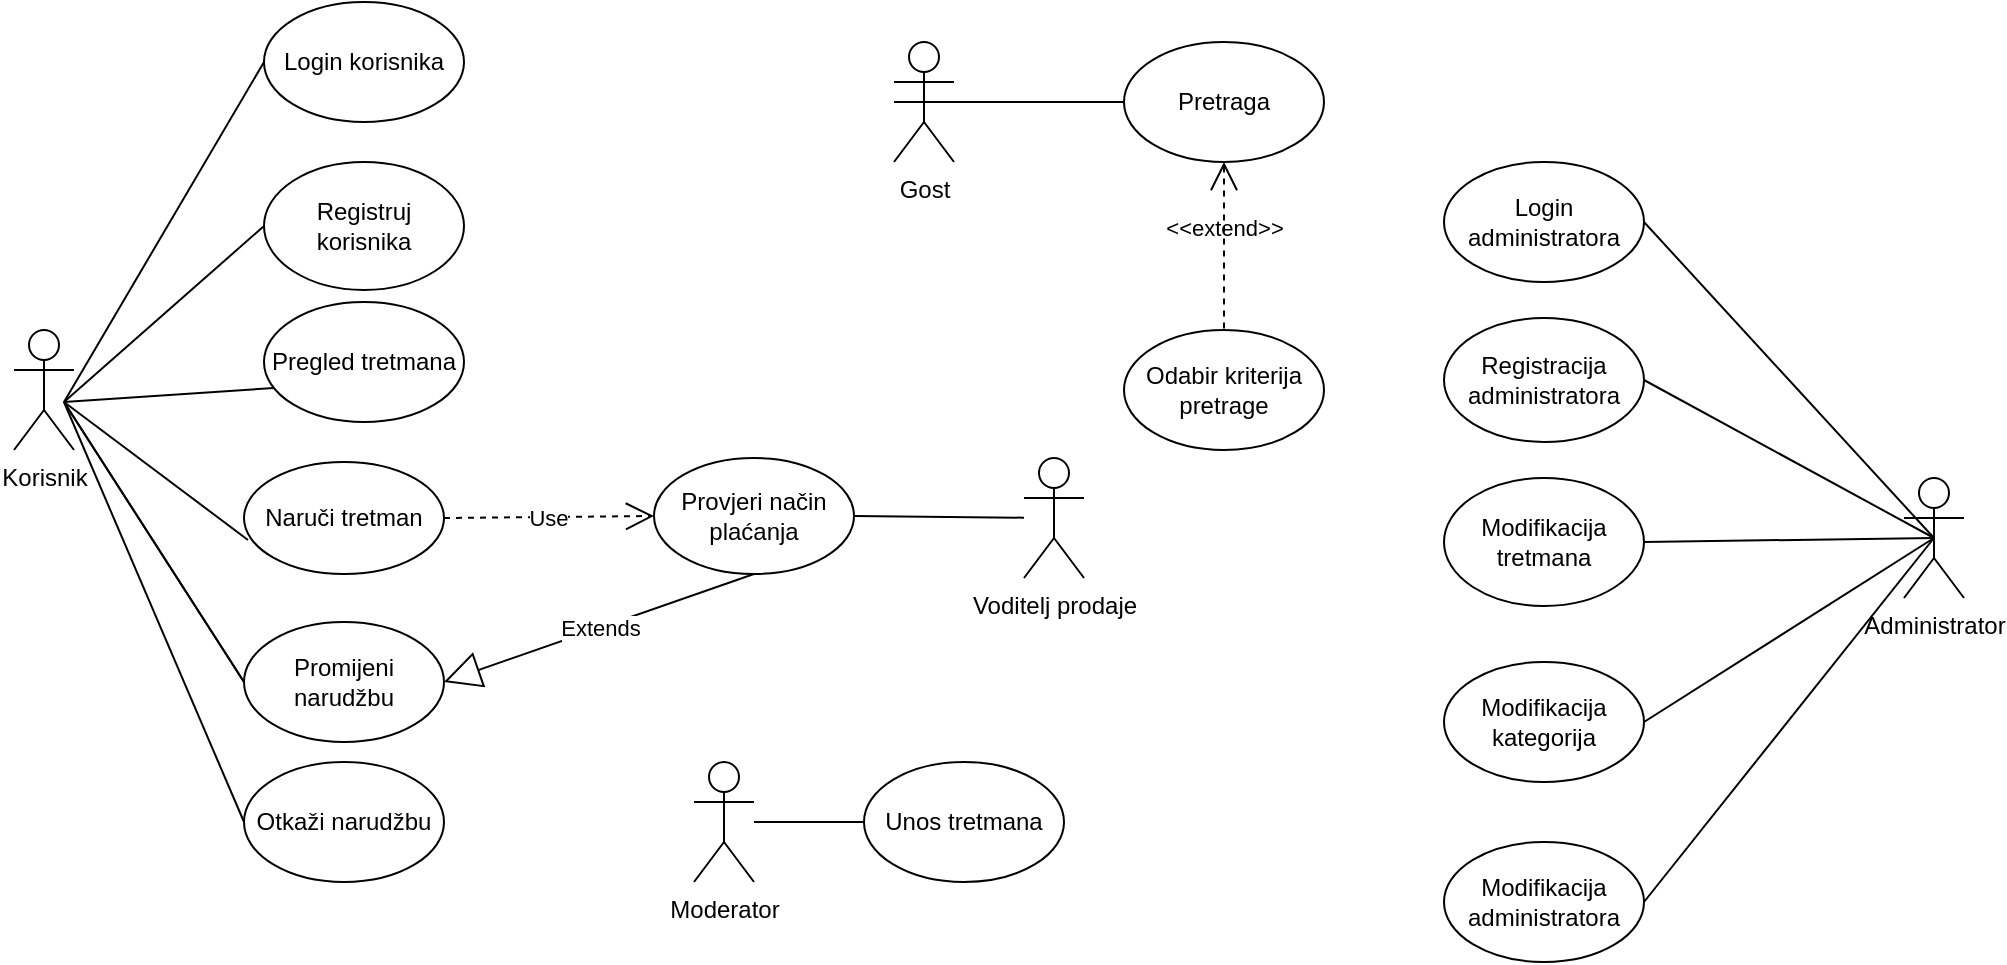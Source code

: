 <mxfile version="10.6.7" type="device"><diagram id="JMH6qlrVqYhzeNVvLo1p" name="Page-1"><mxGraphModel dx="840" dy="452" grid="1" gridSize="10" guides="1" tooltips="1" connect="1" arrows="1" fold="1" page="1" pageScale="1" pageWidth="850" pageHeight="1100" math="0" shadow="0"><root><mxCell id="0"/><mxCell id="1" parent="0"/><mxCell id="nIKsdE2UNV__720GbzKm-1" value="Korisnik" style="shape=umlActor;verticalLabelPosition=bottom;labelBackgroundColor=#ffffff;verticalAlign=top;html=1;outlineConnect=0;align=center;" parent="1" vertex="1"><mxGeometry x="35" y="184" width="30" height="60" as="geometry"/></mxCell><mxCell id="nIKsdE2UNV__720GbzKm-11" value="Pregled tretmana" style="ellipse;whiteSpace=wrap;html=1;align=center;" parent="1" vertex="1"><mxGeometry x="160" y="170" width="100" height="60" as="geometry"/></mxCell><mxCell id="nIKsdE2UNV__720GbzKm-12" value="Naruči tretman" style="ellipse;whiteSpace=wrap;html=1;align=center;" parent="1" vertex="1"><mxGeometry x="150" y="250" width="100" height="56" as="geometry"/></mxCell><mxCell id="nIKsdE2UNV__720GbzKm-14" value="Otkaži narudžbu" style="ellipse;whiteSpace=wrap;html=1;align=center;" parent="1" vertex="1"><mxGeometry x="150" y="400" width="100" height="60" as="geometry"/></mxCell><mxCell id="nIKsdE2UNV__720GbzKm-15" value="Registruj korisnika" style="ellipse;whiteSpace=wrap;html=1;align=center;" parent="1" vertex="1"><mxGeometry x="160" y="100" width="100" height="64" as="geometry"/></mxCell><mxCell id="nIKsdE2UNV__720GbzKm-18" value="" style="endArrow=none;html=1;entryX=0.05;entryY=0.717;entryDx=0;entryDy=0;entryPerimeter=0;" parent="1" target="nIKsdE2UNV__720GbzKm-11" edge="1"><mxGeometry width="50" height="50" relative="1" as="geometry"><mxPoint x="60" y="220" as="sourcePoint"/><mxPoint x="80" y="450" as="targetPoint"/></mxGeometry></mxCell><mxCell id="nIKsdE2UNV__720GbzKm-19" value="" style="endArrow=none;html=1;entryX=0.02;entryY=0.696;entryDx=0;entryDy=0;entryPerimeter=0;" parent="1" target="nIKsdE2UNV__720GbzKm-12" edge="1"><mxGeometry width="50" height="50" relative="1" as="geometry"><mxPoint x="60" y="220" as="sourcePoint"/><mxPoint x="80" y="450" as="targetPoint"/></mxGeometry></mxCell><mxCell id="nIKsdE2UNV__720GbzKm-20" value="" style="endArrow=none;html=1;entryX=0;entryY=0.5;entryDx=0;entryDy=0;" parent="1" target="nIKsdE2UNV__720GbzKm-16" edge="1"><mxGeometry width="50" height="50" relative="1" as="geometry"><mxPoint x="60" y="220" as="sourcePoint"/><mxPoint x="80" y="450" as="targetPoint"/></mxGeometry></mxCell><mxCell id="nIKsdE2UNV__720GbzKm-21" value="" style="endArrow=none;html=1;entryX=0;entryY=0.5;entryDx=0;entryDy=0;" parent="1" target="nIKsdE2UNV__720GbzKm-14" edge="1"><mxGeometry width="50" height="50" relative="1" as="geometry"><mxPoint x="60" y="220" as="sourcePoint"/><mxPoint x="80" y="450" as="targetPoint"/></mxGeometry></mxCell><mxCell id="nIKsdE2UNV__720GbzKm-22" value="" style="endArrow=none;html=1;entryX=0;entryY=0.5;entryDx=0;entryDy=0;" parent="1" target="nIKsdE2UNV__720GbzKm-15" edge="1"><mxGeometry width="50" height="50" relative="1" as="geometry"><mxPoint x="60" y="220" as="sourcePoint"/><mxPoint x="80" y="450" as="targetPoint"/></mxGeometry></mxCell><mxCell id="nIKsdE2UNV__720GbzKm-24" value="Provjeri način plaćanja" style="ellipse;whiteSpace=wrap;html=1;" parent="1" vertex="1"><mxGeometry x="355" y="248" width="100" height="58" as="geometry"/></mxCell><mxCell id="nIKsdE2UNV__720GbzKm-27" value="Use" style="endArrow=open;endSize=12;dashed=1;html=1;exitX=1;exitY=0.5;exitDx=0;exitDy=0;entryX=0;entryY=0.5;entryDx=0;entryDy=0;" parent="1" source="nIKsdE2UNV__720GbzKm-12" target="nIKsdE2UNV__720GbzKm-24" edge="1"><mxGeometry width="160" relative="1" as="geometry"><mxPoint x="30" y="450" as="sourcePoint"/><mxPoint x="190" y="450" as="targetPoint"/><Array as="points"/></mxGeometry></mxCell><mxCell id="nIKsdE2UNV__720GbzKm-28" value="Extends" style="endArrow=block;endSize=16;endFill=0;html=1;exitX=0.5;exitY=1;exitDx=0;exitDy=0;entryX=1;entryY=0.5;entryDx=0;entryDy=0;" parent="1" source="nIKsdE2UNV__720GbzKm-24" target="nIKsdE2UNV__720GbzKm-16" edge="1"><mxGeometry width="160" relative="1" as="geometry"><mxPoint x="30" y="450" as="sourcePoint"/><mxPoint x="190" y="450" as="targetPoint"/></mxGeometry></mxCell><mxCell id="nIKsdE2UNV__720GbzKm-29" value="" style="endArrow=none;html=1;exitX=1;exitY=0.5;exitDx=0;exitDy=0;" parent="1" source="nIKsdE2UNV__720GbzKm-24" target="nIKsdE2UNV__720GbzKm-30" edge="1"><mxGeometry width="50" height="50" relative="1" as="geometry"><mxPoint x="458" y="241" as="sourcePoint"/><mxPoint x="560" y="164" as="targetPoint"/></mxGeometry></mxCell><mxCell id="nIKsdE2UNV__720GbzKm-30" value="Voditelj prodaje" style="shape=umlActor;verticalLabelPosition=bottom;labelBackgroundColor=#ffffff;verticalAlign=top;html=1;outlineConnect=0;" parent="1" vertex="1"><mxGeometry x="540" y="248" width="30" height="60" as="geometry"/></mxCell><mxCell id="nIKsdE2UNV__720GbzKm-31" value="Moderator" style="shape=umlActor;verticalLabelPosition=bottom;labelBackgroundColor=#ffffff;verticalAlign=top;html=1;outlineConnect=0;align=center;" parent="1" vertex="1"><mxGeometry x="375" y="400" width="30" height="60" as="geometry"/></mxCell><mxCell id="nIKsdE2UNV__720GbzKm-32" value="" style="endArrow=none;html=1;" parent="1" source="nIKsdE2UNV__720GbzKm-31" target="nIKsdE2UNV__720GbzKm-33" edge="1"><mxGeometry width="50" height="50" relative="1" as="geometry"><mxPoint x="450" y="370" as="sourcePoint"/><mxPoint x="550" y="370" as="targetPoint"/></mxGeometry></mxCell><mxCell id="nIKsdE2UNV__720GbzKm-33" value="Unos tretmana" style="ellipse;whiteSpace=wrap;html=1;" parent="1" vertex="1"><mxGeometry x="460" y="400" width="100" height="60" as="geometry"/></mxCell><mxCell id="nIKsdE2UNV__720GbzKm-16" value="Promijeni narudžbu" style="ellipse;whiteSpace=wrap;html=1;align=center;" parent="1" vertex="1"><mxGeometry x="150" y="330" width="100" height="60" as="geometry"/></mxCell><mxCell id="nIKsdE2UNV__720GbzKm-34" value="" style="endArrow=none;html=1;entryX=0;entryY=0.5;entryDx=0;entryDy=0;" parent="1" target="nIKsdE2UNV__720GbzKm-16" edge="1"><mxGeometry width="50" height="50" relative="1" as="geometry"><mxPoint x="60" y="220" as="sourcePoint"/><mxPoint x="270" y="412" as="targetPoint"/></mxGeometry></mxCell><mxCell id="nIKsdE2UNV__720GbzKm-35" value="Login korisnika" style="ellipse;whiteSpace=wrap;html=1;align=center;" parent="1" vertex="1"><mxGeometry x="160" y="20" width="100" height="60" as="geometry"/></mxCell><mxCell id="nIKsdE2UNV__720GbzKm-36" value="" style="endArrow=none;html=1;entryX=0;entryY=0.5;entryDx=0;entryDy=0;" parent="1" target="nIKsdE2UNV__720GbzKm-35" edge="1"><mxGeometry width="50" height="50" relative="1" as="geometry"><mxPoint x="60" y="220" as="sourcePoint"/><mxPoint x="80" y="480" as="targetPoint"/></mxGeometry></mxCell><mxCell id="nIKsdE2UNV__720GbzKm-38" value="Administrator" style="shape=umlActor;verticalLabelPosition=bottom;labelBackgroundColor=#ffffff;verticalAlign=top;html=1;outlineConnect=0;align=center;" parent="1" vertex="1"><mxGeometry x="980" y="258" width="30" height="60" as="geometry"/></mxCell><mxCell id="nIKsdE2UNV__720GbzKm-39" value="Login administratora" style="ellipse;whiteSpace=wrap;html=1;align=center;" parent="1" vertex="1"><mxGeometry x="750" y="100" width="100" height="60" as="geometry"/></mxCell><mxCell id="nIKsdE2UNV__720GbzKm-41" value="Registracija administratora" style="ellipse;whiteSpace=wrap;html=1;align=center;" parent="1" vertex="1"><mxGeometry x="750" y="178" width="100" height="62" as="geometry"/></mxCell><mxCell id="nIKsdE2UNV__720GbzKm-42" value="Modifikacija tretmana" style="ellipse;whiteSpace=wrap;html=1;align=center;" parent="1" vertex="1"><mxGeometry x="750" y="258" width="100" height="64" as="geometry"/></mxCell><mxCell id="nIKsdE2UNV__720GbzKm-43" value="Modifikacija kategorija" style="ellipse;whiteSpace=wrap;html=1;align=center;" parent="1" vertex="1"><mxGeometry x="750" y="350" width="100" height="60" as="geometry"/></mxCell><mxCell id="nIKsdE2UNV__720GbzKm-44" value="Modifikacija administratora" style="ellipse;whiteSpace=wrap;html=1;align=center;" parent="1" vertex="1"><mxGeometry x="750" y="440" width="100" height="60" as="geometry"/></mxCell><mxCell id="nIKsdE2UNV__720GbzKm-45" value="" style="endArrow=none;html=1;entryX=0.5;entryY=0.5;entryDx=0;entryDy=0;entryPerimeter=0;exitX=1;exitY=0.5;exitDx=0;exitDy=0;" parent="1" source="nIKsdE2UNV__720GbzKm-39" target="nIKsdE2UNV__720GbzKm-38" edge="1"><mxGeometry width="50" height="50" relative="1" as="geometry"><mxPoint x="360" y="570" as="sourcePoint"/><mxPoint x="410" y="520" as="targetPoint"/></mxGeometry></mxCell><mxCell id="nIKsdE2UNV__720GbzKm-46" value="" style="endArrow=none;html=1;exitX=0.5;exitY=0.5;exitDx=0;exitDy=0;exitPerimeter=0;entryX=1;entryY=0.5;entryDx=0;entryDy=0;" parent="1" source="nIKsdE2UNV__720GbzKm-38" target="nIKsdE2UNV__720GbzKm-41" edge="1"><mxGeometry width="50" height="50" relative="1" as="geometry"><mxPoint x="360" y="570" as="sourcePoint"/><mxPoint x="410" y="520" as="targetPoint"/></mxGeometry></mxCell><mxCell id="nIKsdE2UNV__720GbzKm-47" value="" style="endArrow=none;html=1;entryX=1;entryY=0.5;entryDx=0;entryDy=0;" parent="1" target="nIKsdE2UNV__720GbzKm-42" edge="1"><mxGeometry width="50" height="50" relative="1" as="geometry"><mxPoint x="995" y="288" as="sourcePoint"/><mxPoint x="410" y="520" as="targetPoint"/></mxGeometry></mxCell><mxCell id="nIKsdE2UNV__720GbzKm-48" value="" style="endArrow=none;html=1;entryX=0.5;entryY=0.5;entryDx=0;entryDy=0;entryPerimeter=0;exitX=1;exitY=0.5;exitDx=0;exitDy=0;" parent="1" source="nIKsdE2UNV__720GbzKm-43" target="nIKsdE2UNV__720GbzKm-38" edge="1"><mxGeometry width="50" height="50" relative="1" as="geometry"><mxPoint x="360" y="570" as="sourcePoint"/><mxPoint x="410" y="520" as="targetPoint"/></mxGeometry></mxCell><mxCell id="nIKsdE2UNV__720GbzKm-49" value="" style="endArrow=none;html=1;entryX=1;entryY=0.5;entryDx=0;entryDy=0;" parent="1" target="nIKsdE2UNV__720GbzKm-44" edge="1"><mxGeometry width="50" height="50" relative="1" as="geometry"><mxPoint x="995" y="288" as="sourcePoint"/><mxPoint x="410" y="520" as="targetPoint"/></mxGeometry></mxCell><mxCell id="nIKsdE2UNV__720GbzKm-50" value="Gost" style="shape=umlActor;verticalLabelPosition=bottom;labelBackgroundColor=#ffffff;verticalAlign=top;html=1;outlineConnect=0;align=center;" parent="1" vertex="1"><mxGeometry x="475" y="40" width="30" height="60" as="geometry"/></mxCell><mxCell id="nIKsdE2UNV__720GbzKm-52" value="Pretraga" style="ellipse;whiteSpace=wrap;html=1;align=center;" parent="1" vertex="1"><mxGeometry x="590" y="40" width="100" height="60" as="geometry"/></mxCell><mxCell id="nIKsdE2UNV__720GbzKm-54" value="" style="endArrow=none;html=1;exitX=0;exitY=0.5;exitDx=0;exitDy=0;" parent="1" source="nIKsdE2UNV__720GbzKm-52" edge="1"><mxGeometry width="50" height="50" relative="1" as="geometry"><mxPoint x="500" y="110" as="sourcePoint"/><mxPoint x="475" y="70" as="targetPoint"/></mxGeometry></mxCell><mxCell id="nIKsdE2UNV__720GbzKm-55" value="&amp;lt;&amp;lt;extend&amp;gt;&amp;gt;" style="edgeStyle=none;html=1;startArrow=open;endArrow=none;startSize=12;verticalAlign=bottom;dashed=1;labelBackgroundColor=none;exitX=0.5;exitY=1;exitDx=0;exitDy=0;" parent="1" source="nIKsdE2UNV__720GbzKm-52" target="nIKsdE2UNV__720GbzKm-56" edge="1"><mxGeometry width="160" relative="1" as="geometry"><mxPoint x="50" y="520" as="sourcePoint"/><mxPoint x="580" y="150" as="targetPoint"/></mxGeometry></mxCell><mxCell id="nIKsdE2UNV__720GbzKm-56" value="Odabir kriterija pretrage" style="ellipse;whiteSpace=wrap;html=1;" parent="1" vertex="1"><mxGeometry x="590" y="184" width="100" height="60" as="geometry"/></mxCell></root></mxGraphModel></diagram></mxfile>